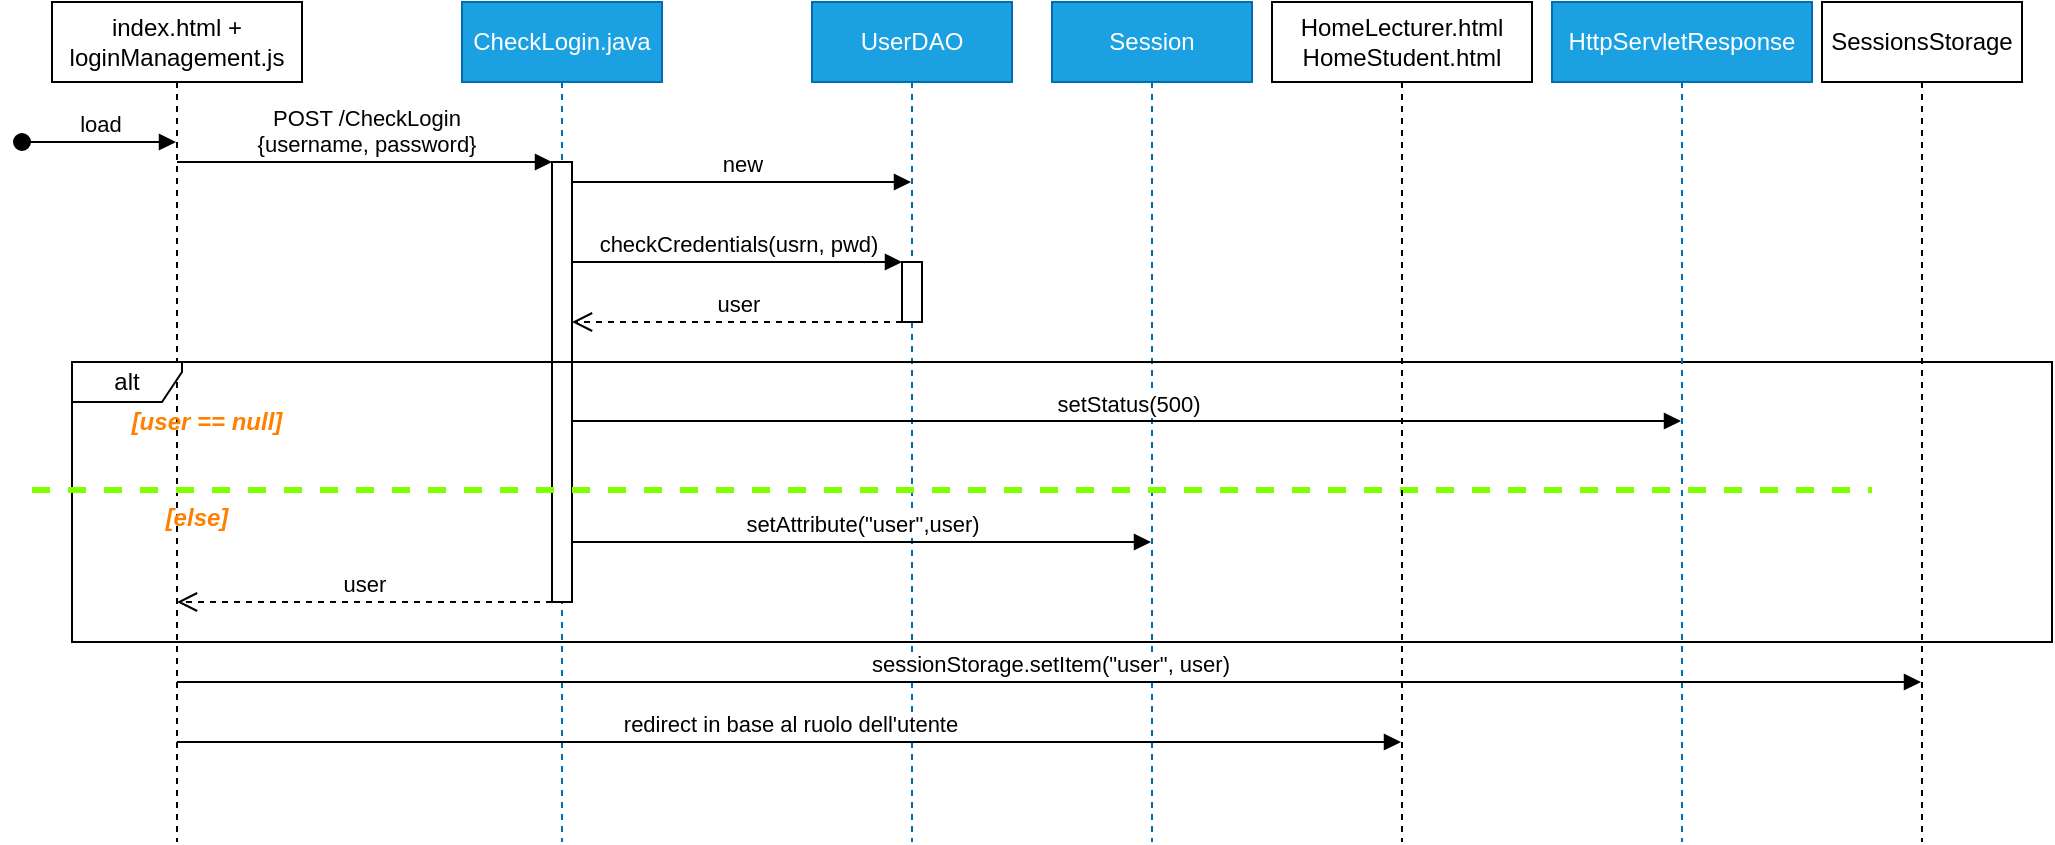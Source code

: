 <mxfile version="21.3.8" type="device">
  <diagram name="Page-1" id="2YBvvXClWsGukQMizWep">
    <mxGraphModel dx="1674" dy="764" grid="1" gridSize="10" guides="1" tooltips="1" connect="1" arrows="1" fold="1" page="1" pageScale="1" pageWidth="850" pageHeight="1100" math="0" shadow="0">
      <root>
        <mxCell id="0" />
        <mxCell id="1" parent="0" />
        <mxCell id="Bn8h5NiJo7YEfKOKf6Yn-1" value="index.html + loginManagement.js" style="shape=umlLifeline;perimeter=lifelinePerimeter;whiteSpace=wrap;html=1;container=0;dropTarget=0;collapsible=0;recursiveResize=0;outlineConnect=0;portConstraint=eastwest;newEdgeStyle={&quot;edgeStyle&quot;:&quot;elbowEdgeStyle&quot;,&quot;elbow&quot;:&quot;vertical&quot;,&quot;curved&quot;:0,&quot;rounded&quot;:0};" parent="1" vertex="1">
          <mxGeometry x="290" y="210" width="125" height="420" as="geometry" />
        </mxCell>
        <mxCell id="Bn8h5NiJo7YEfKOKf6Yn-2" value="load" style="html=1;verticalAlign=bottom;startArrow=oval;endArrow=block;startSize=8;edgeStyle=elbowEdgeStyle;elbow=vertical;curved=0;rounded=0;" parent="Bn8h5NiJo7YEfKOKf6Yn-1" target="Bn8h5NiJo7YEfKOKf6Yn-1" edge="1">
          <mxGeometry relative="1" as="geometry">
            <mxPoint x="-15" y="70" as="sourcePoint" />
            <mxPoint x="45" y="70" as="targetPoint" />
          </mxGeometry>
        </mxCell>
        <mxCell id="Bn8h5NiJo7YEfKOKf6Yn-3" value="CheckLogin.java" style="shape=umlLifeline;perimeter=lifelinePerimeter;whiteSpace=wrap;html=1;container=0;dropTarget=0;collapsible=0;recursiveResize=0;outlineConnect=0;portConstraint=eastwest;newEdgeStyle={&quot;edgeStyle&quot;:&quot;elbowEdgeStyle&quot;,&quot;elbow&quot;:&quot;vertical&quot;,&quot;curved&quot;:0,&quot;rounded&quot;:0};fillColor=#1ba1e2;fontColor=#ffffff;strokeColor=#006EAF;" parent="1" vertex="1">
          <mxGeometry x="495" y="210" width="100" height="420" as="geometry" />
        </mxCell>
        <mxCell id="Bn8h5NiJo7YEfKOKf6Yn-4" value="" style="html=1;points=[];perimeter=orthogonalPerimeter;outlineConnect=0;targetShapes=umlLifeline;portConstraint=eastwest;newEdgeStyle={&quot;edgeStyle&quot;:&quot;elbowEdgeStyle&quot;,&quot;elbow&quot;:&quot;vertical&quot;,&quot;curved&quot;:0,&quot;rounded&quot;:0};" parent="Bn8h5NiJo7YEfKOKf6Yn-3" vertex="1">
          <mxGeometry x="45" y="80" width="10" height="220" as="geometry" />
        </mxCell>
        <mxCell id="Bn8h5NiJo7YEfKOKf6Yn-5" value="POST /CheckLogin&lt;br&gt;{username, password}" style="html=1;verticalAlign=bottom;endArrow=block;edgeStyle=elbowEdgeStyle;elbow=vertical;curved=0;rounded=0;" parent="1" source="Bn8h5NiJo7YEfKOKf6Yn-1" target="Bn8h5NiJo7YEfKOKf6Yn-4" edge="1">
          <mxGeometry relative="1" as="geometry">
            <mxPoint x="370" y="290" as="sourcePoint" />
            <Array as="points">
              <mxPoint x="455" y="290" />
            </Array>
          </mxGeometry>
        </mxCell>
        <mxCell id="Bn8h5NiJo7YEfKOKf6Yn-6" value="UserDAO" style="shape=umlLifeline;perimeter=lifelinePerimeter;whiteSpace=wrap;html=1;container=0;dropTarget=0;collapsible=0;recursiveResize=0;outlineConnect=0;portConstraint=eastwest;newEdgeStyle={&quot;edgeStyle&quot;:&quot;elbowEdgeStyle&quot;,&quot;elbow&quot;:&quot;vertical&quot;,&quot;curved&quot;:0,&quot;rounded&quot;:0};fillColor=#1ba1e2;fontColor=#ffffff;strokeColor=#006EAF;" parent="1" vertex="1">
          <mxGeometry x="670" y="210" width="100" height="420" as="geometry" />
        </mxCell>
        <mxCell id="Bn8h5NiJo7YEfKOKf6Yn-7" value="" style="html=1;points=[];perimeter=orthogonalPerimeter;outlineConnect=0;targetShapes=umlLifeline;portConstraint=eastwest;newEdgeStyle={&quot;edgeStyle&quot;:&quot;elbowEdgeStyle&quot;,&quot;elbow&quot;:&quot;vertical&quot;,&quot;curved&quot;:0,&quot;rounded&quot;:0};" parent="Bn8h5NiJo7YEfKOKf6Yn-6" vertex="1">
          <mxGeometry x="45" y="130" width="10" height="30" as="geometry" />
        </mxCell>
        <mxCell id="Bn8h5NiJo7YEfKOKf6Yn-8" value="new" style="html=1;verticalAlign=bottom;endArrow=block;edgeStyle=elbowEdgeStyle;elbow=vertical;curved=0;rounded=0;" parent="1" source="Bn8h5NiJo7YEfKOKf6Yn-4" target="Bn8h5NiJo7YEfKOKf6Yn-6" edge="1">
          <mxGeometry relative="1" as="geometry">
            <mxPoint x="550" y="310" as="sourcePoint" />
            <Array as="points">
              <mxPoint x="610" y="300" />
              <mxPoint x="590" y="310" />
              <mxPoint x="610" y="300" />
            </Array>
            <mxPoint x="670" y="370" as="targetPoint" />
          </mxGeometry>
        </mxCell>
        <mxCell id="Bn8h5NiJo7YEfKOKf6Yn-9" value="Session" style="shape=umlLifeline;perimeter=lifelinePerimeter;whiteSpace=wrap;html=1;container=0;dropTarget=0;collapsible=0;recursiveResize=0;outlineConnect=0;portConstraint=eastwest;newEdgeStyle={&quot;edgeStyle&quot;:&quot;elbowEdgeStyle&quot;,&quot;elbow&quot;:&quot;vertical&quot;,&quot;curved&quot;:0,&quot;rounded&quot;:0};fillColor=#1ba1e2;fontColor=#ffffff;strokeColor=#006EAF;" parent="1" vertex="1">
          <mxGeometry x="790" y="210" width="100" height="420" as="geometry" />
        </mxCell>
        <mxCell id="Bn8h5NiJo7YEfKOKf6Yn-10" value="checkCredentials(usrn, pwd)" style="html=1;verticalAlign=bottom;endArrow=block;edgeStyle=elbowEdgeStyle;elbow=vertical;curved=0;rounded=0;" parent="1" target="Bn8h5NiJo7YEfKOKf6Yn-7" edge="1">
          <mxGeometry relative="1" as="geometry">
            <mxPoint x="550" y="340" as="sourcePoint" />
            <Array as="points">
              <mxPoint x="610" y="340" />
              <mxPoint x="590" y="350" />
              <mxPoint x="610" y="340" />
            </Array>
            <mxPoint x="700" y="340" as="targetPoint" />
          </mxGeometry>
        </mxCell>
        <mxCell id="Bn8h5NiJo7YEfKOKf6Yn-11" value="user" style="html=1;verticalAlign=bottom;endArrow=open;dashed=1;endSize=8;edgeStyle=elbowEdgeStyle;elbow=vertical;curved=0;rounded=0;" parent="1" source="Bn8h5NiJo7YEfKOKf6Yn-7" target="Bn8h5NiJo7YEfKOKf6Yn-4" edge="1">
          <mxGeometry x="0.003" relative="1" as="geometry">
            <mxPoint x="550" y="370" as="targetPoint" />
            <Array as="points">
              <mxPoint x="700" y="370" />
              <mxPoint x="645" y="370" />
            </Array>
            <mxPoint x="720" y="370" as="sourcePoint" />
            <mxPoint as="offset" />
          </mxGeometry>
        </mxCell>
        <mxCell id="Bn8h5NiJo7YEfKOKf6Yn-13" value="alt" style="shape=umlFrame;whiteSpace=wrap;html=1;pointerEvents=0;width=55;height=20;" parent="1" vertex="1">
          <mxGeometry x="300" y="390" width="990" height="140" as="geometry" />
        </mxCell>
        <mxCell id="Bn8h5NiJo7YEfKOKf6Yn-14" value="[user == null]" style="text;html=1;strokeColor=none;fillColor=none;align=center;verticalAlign=middle;whiteSpace=wrap;rounded=0;fontStyle=3;fontColor=#FF8000;" parent="1" vertex="1">
          <mxGeometry x="320" y="410" width="95" height="20" as="geometry" />
        </mxCell>
        <mxCell id="Bn8h5NiJo7YEfKOKf6Yn-15" value="" style="line;strokeWidth=3;fillColor=#80FF00;align=left;verticalAlign=middle;spacingTop=-1;spacingLeft=3;spacingRight=3;rotatable=0;labelPosition=right;points=[];portConstraint=eastwest;strokeColor=#80FF00;dashed=1;fontColor=#ffffff;fontStyle=0" parent="1" vertex="1">
          <mxGeometry x="280" y="450" width="920" height="8" as="geometry" />
        </mxCell>
        <mxCell id="Bn8h5NiJo7YEfKOKf6Yn-16" value="[else]" style="text;html=1;align=center;verticalAlign=middle;whiteSpace=wrap;rounded=0;fontStyle=3;fontColor=#FF8000;" parent="1" vertex="1">
          <mxGeometry x="315" y="458" width="95" height="20" as="geometry" />
        </mxCell>
        <mxCell id="Bn8h5NiJo7YEfKOKf6Yn-17" value="setAttribute(&quot;user&quot;,user)" style="html=1;verticalAlign=bottom;endArrow=block;edgeStyle=elbowEdgeStyle;elbow=vertical;curved=0;rounded=0;" parent="1" target="Bn8h5NiJo7YEfKOKf6Yn-9" edge="1">
          <mxGeometry relative="1" as="geometry">
            <mxPoint x="550" y="480" as="sourcePoint" />
            <Array as="points">
              <mxPoint x="650" y="480" />
              <mxPoint x="610" y="467.5" />
              <mxPoint x="590" y="477.5" />
              <mxPoint x="610" y="467.5" />
            </Array>
            <mxPoint x="720" y="467.5" as="targetPoint" />
          </mxGeometry>
        </mxCell>
        <mxCell id="Bn8h5NiJo7YEfKOKf6Yn-18" value="HomeLecturer.html&lt;br&gt;HomeStudent.html" style="shape=umlLifeline;perimeter=lifelinePerimeter;whiteSpace=wrap;html=1;container=0;dropTarget=0;collapsible=0;recursiveResize=0;outlineConnect=0;portConstraint=eastwest;newEdgeStyle={&quot;edgeStyle&quot;:&quot;elbowEdgeStyle&quot;,&quot;elbow&quot;:&quot;vertical&quot;,&quot;curved&quot;:0,&quot;rounded&quot;:0};" parent="1" vertex="1">
          <mxGeometry x="900" y="210" width="130" height="420" as="geometry" />
        </mxCell>
        <mxCell id="Bn8h5NiJo7YEfKOKf6Yn-20" value="HttpServletResponse" style="shape=umlLifeline;perimeter=lifelinePerimeter;whiteSpace=wrap;html=1;container=0;dropTarget=0;collapsible=0;recursiveResize=0;outlineConnect=0;portConstraint=eastwest;newEdgeStyle={&quot;edgeStyle&quot;:&quot;elbowEdgeStyle&quot;,&quot;elbow&quot;:&quot;vertical&quot;,&quot;curved&quot;:0,&quot;rounded&quot;:0};fillColor=#1ba1e2;fontColor=#ffffff;strokeColor=#006EAF;" parent="1" vertex="1">
          <mxGeometry x="1040" y="210" width="130" height="420" as="geometry" />
        </mxCell>
        <mxCell id="Bn8h5NiJo7YEfKOKf6Yn-21" value="setStatus(500)" style="html=1;verticalAlign=bottom;endArrow=block;edgeStyle=elbowEdgeStyle;elbow=vertical;curved=0;rounded=0;" parent="1" target="Bn8h5NiJo7YEfKOKf6Yn-20" edge="1">
          <mxGeometry relative="1" as="geometry">
            <mxPoint x="550" y="419.5" as="sourcePoint" />
            <Array as="points">
              <mxPoint x="610" y="419.5" />
              <mxPoint x="590" y="429.5" />
              <mxPoint x="610" y="419.5" />
            </Array>
            <mxPoint x="715" y="419.5" as="targetPoint" />
          </mxGeometry>
        </mxCell>
        <mxCell id="Bn8h5NiJo7YEfKOKf6Yn-23" value="user" style="html=1;verticalAlign=bottom;endArrow=open;dashed=1;endSize=8;edgeStyle=elbowEdgeStyle;elbow=vertical;curved=0;rounded=0;" parent="1" source="Bn8h5NiJo7YEfKOKf6Yn-4" target="Bn8h5NiJo7YEfKOKf6Yn-1" edge="1">
          <mxGeometry x="0.003" relative="1" as="geometry">
            <mxPoint x="370" y="510" as="targetPoint" />
            <Array as="points">
              <mxPoint x="520" y="510" />
              <mxPoint x="465" y="510" />
            </Array>
            <mxPoint x="535" y="510" as="sourcePoint" />
            <mxPoint as="offset" />
          </mxGeometry>
        </mxCell>
        <mxCell id="Bn8h5NiJo7YEfKOKf6Yn-24" value="SessionsStorage" style="shape=umlLifeline;perimeter=lifelinePerimeter;whiteSpace=wrap;html=1;container=0;dropTarget=0;collapsible=0;recursiveResize=0;outlineConnect=0;portConstraint=eastwest;newEdgeStyle={&quot;edgeStyle&quot;:&quot;elbowEdgeStyle&quot;,&quot;elbow&quot;:&quot;vertical&quot;,&quot;curved&quot;:0,&quot;rounded&quot;:0};" parent="1" vertex="1">
          <mxGeometry x="1175" y="210" width="100" height="420" as="geometry" />
        </mxCell>
        <mxCell id="Bn8h5NiJo7YEfKOKf6Yn-26" value="sessionStorage.setItem(&quot;user&quot;, user)" style="html=1;verticalAlign=bottom;endArrow=block;edgeStyle=elbowEdgeStyle;elbow=vertical;curved=0;rounded=0;" parent="1" source="Bn8h5NiJo7YEfKOKf6Yn-1" target="Bn8h5NiJo7YEfKOKf6Yn-24" edge="1">
          <mxGeometry relative="1" as="geometry">
            <mxPoint x="350" y="549" as="sourcePoint" />
            <Array as="points">
              <mxPoint x="830" y="550" />
              <mxPoint x="690" y="560" />
              <mxPoint x="410" y="549" />
              <mxPoint x="390" y="559" />
              <mxPoint x="410" y="549" />
            </Array>
            <mxPoint x="520" y="549" as="targetPoint" />
          </mxGeometry>
        </mxCell>
        <mxCell id="Bn8h5NiJo7YEfKOKf6Yn-27" value="redirect in base al ruolo dell&#39;utente" style="html=1;verticalAlign=bottom;endArrow=block;edgeStyle=elbowEdgeStyle;elbow=vertical;curved=0;rounded=0;" parent="1" source="Bn8h5NiJo7YEfKOKf6Yn-1" target="Bn8h5NiJo7YEfKOKf6Yn-18" edge="1">
          <mxGeometry relative="1" as="geometry">
            <mxPoint x="315" y="620" as="sourcePoint" />
            <Array as="points">
              <mxPoint x="740" y="580" />
              <mxPoint x="670" y="600" />
              <mxPoint x="653" y="620" />
              <mxPoint x="373" y="609" />
              <mxPoint x="353" y="619" />
              <mxPoint x="373" y="609" />
            </Array>
            <mxPoint x="1188" y="620" as="targetPoint" />
          </mxGeometry>
        </mxCell>
      </root>
    </mxGraphModel>
  </diagram>
</mxfile>
